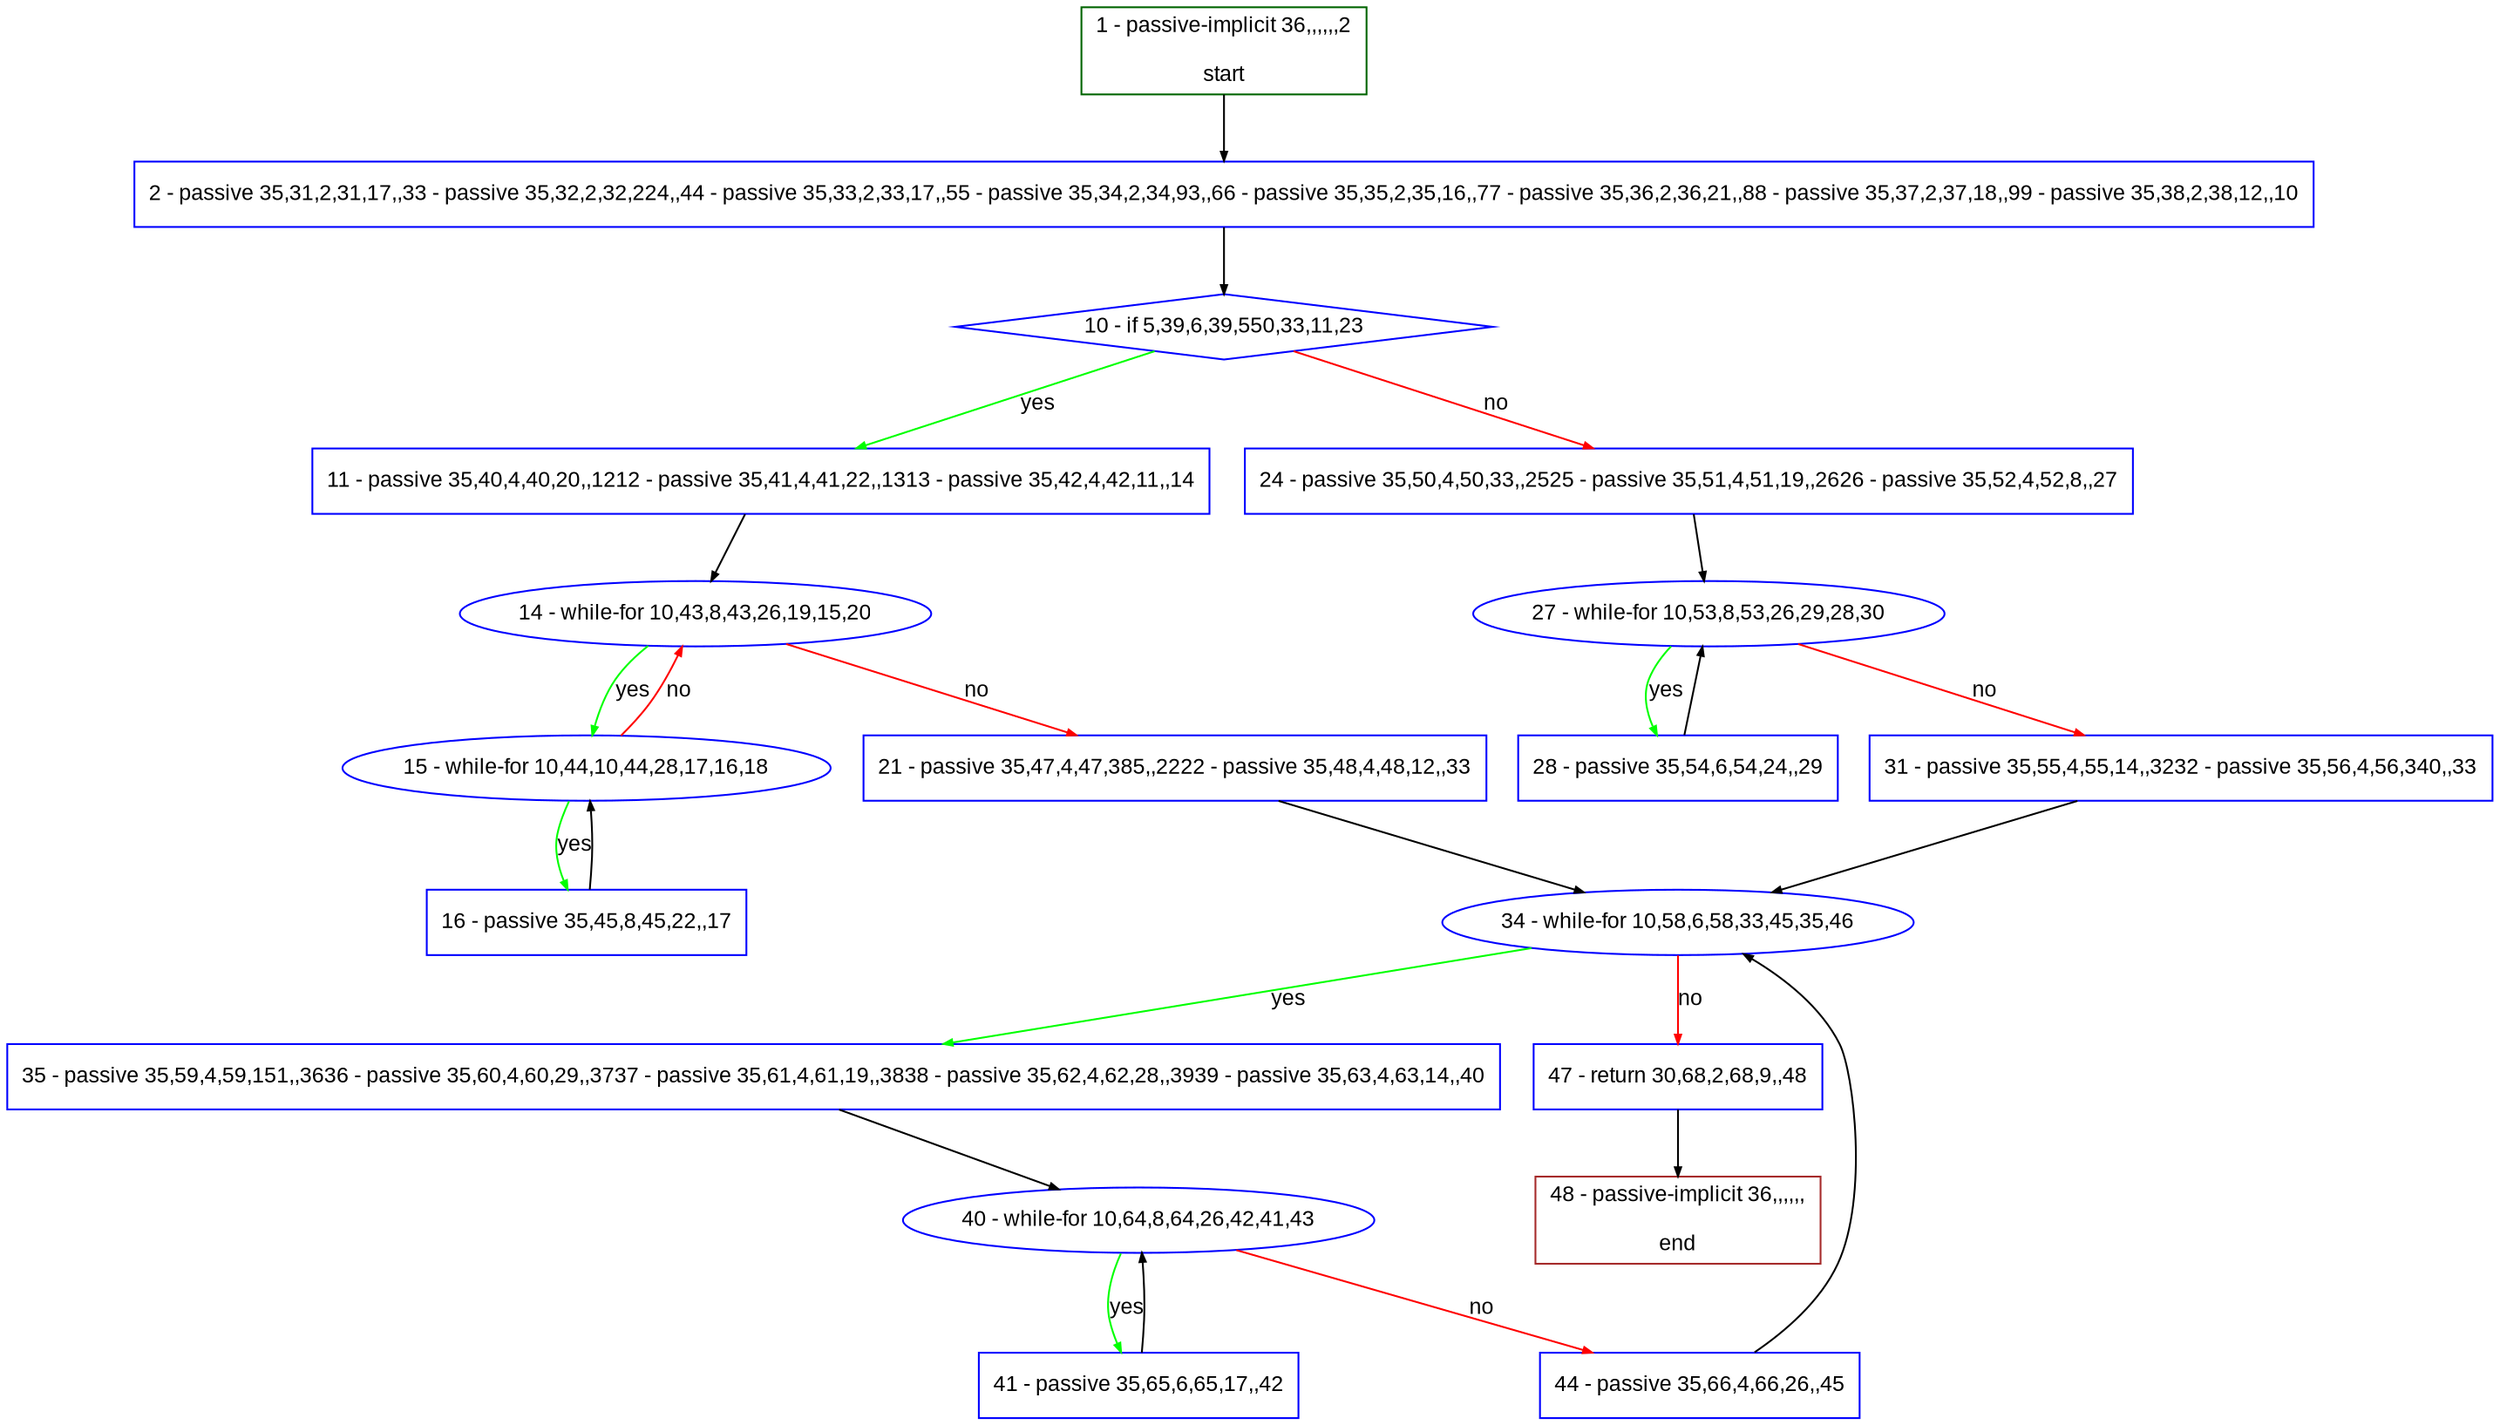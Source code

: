 digraph "" {
  graph [pack="true", label="", fontsize="12", packmode="clust", fontname="Arial", fillcolor="#FFFFCC", bgcolor="white", style="rounded,filled", compound="true"];
  node [node_initialized="no", label="", color="grey", fontsize="12", fillcolor="white", fontname="Arial", style="filled", shape="rectangle", compound="true", fixedsize="false"];
  edge [fontcolor="black", arrowhead="normal", arrowtail="none", arrowsize="0.5", ltail="", label="", color="black", fontsize="12", lhead="", fontname="Arial", dir="forward", compound="true"];
  __N1 [label="2 - passive 35,31,2,31,17,,33 - passive 35,32,2,32,224,,44 - passive 35,33,2,33,17,,55 - passive 35,34,2,34,93,,66 - passive 35,35,2,35,16,,77 - passive 35,36,2,36,21,,88 - passive 35,37,2,37,18,,99 - passive 35,38,2,38,12,,10", color="#0000ff", fillcolor="#ffffff", style="filled", shape="box"];
  __N2 [label="1 - passive-implicit 36,,,,,,2\n\nstart", color="#006400", fillcolor="#ffffff", style="filled", shape="box"];
  __N3 [label="10 - if 5,39,6,39,550,33,11,23", color="#0000ff", fillcolor="#ffffff", style="filled", shape="diamond"];
  __N4 [label="11 - passive 35,40,4,40,20,,1212 - passive 35,41,4,41,22,,1313 - passive 35,42,4,42,11,,14", color="#0000ff", fillcolor="#ffffff", style="filled", shape="box"];
  __N5 [label="24 - passive 35,50,4,50,33,,2525 - passive 35,51,4,51,19,,2626 - passive 35,52,4,52,8,,27", color="#0000ff", fillcolor="#ffffff", style="filled", shape="box"];
  __N6 [label="14 - while-for 10,43,8,43,26,19,15,20", color="#0000ff", fillcolor="#ffffff", style="filled", shape="oval"];
  __N7 [label="15 - while-for 10,44,10,44,28,17,16,18", color="#0000ff", fillcolor="#ffffff", style="filled", shape="oval"];
  __N8 [label="21 - passive 35,47,4,47,385,,2222 - passive 35,48,4,48,12,,33", color="#0000ff", fillcolor="#ffffff", style="filled", shape="box"];
  __N9 [label="16 - passive 35,45,8,45,22,,17", color="#0000ff", fillcolor="#ffffff", style="filled", shape="box"];
  __N10 [label="34 - while-for 10,58,6,58,33,45,35,46", color="#0000ff", fillcolor="#ffffff", style="filled", shape="oval"];
  __N11 [label="27 - while-for 10,53,8,53,26,29,28,30", color="#0000ff", fillcolor="#ffffff", style="filled", shape="oval"];
  __N12 [label="28 - passive 35,54,6,54,24,,29", color="#0000ff", fillcolor="#ffffff", style="filled", shape="box"];
  __N13 [label="31 - passive 35,55,4,55,14,,3232 - passive 35,56,4,56,340,,33", color="#0000ff", fillcolor="#ffffff", style="filled", shape="box"];
  __N14 [label="35 - passive 35,59,4,59,151,,3636 - passive 35,60,4,60,29,,3737 - passive 35,61,4,61,19,,3838 - passive 35,62,4,62,28,,3939 - passive 35,63,4,63,14,,40", color="#0000ff", fillcolor="#ffffff", style="filled", shape="box"];
  __N15 [label="47 - return 30,68,2,68,9,,48", color="#0000ff", fillcolor="#ffffff", style="filled", shape="box"];
  __N16 [label="40 - while-for 10,64,8,64,26,42,41,43", color="#0000ff", fillcolor="#ffffff", style="filled", shape="oval"];
  __N17 [label="41 - passive 35,65,6,65,17,,42", color="#0000ff", fillcolor="#ffffff", style="filled", shape="box"];
  __N18 [label="44 - passive 35,66,4,66,26,,45", color="#0000ff", fillcolor="#ffffff", style="filled", shape="box"];
  __N19 [label="48 - passive-implicit 36,,,,,,\n\nend", color="#a52a2a", fillcolor="#ffffff", style="filled", shape="box"];
  __N2 -> __N1 [arrowhead="normal", arrowtail="none", color="#000000", label="", dir="forward"];
  __N1 -> __N3 [arrowhead="normal", arrowtail="none", color="#000000", label="", dir="forward"];
  __N3 -> __N4 [arrowhead="normal", arrowtail="none", color="#00ff00", label="yes", dir="forward"];
  __N3 -> __N5 [arrowhead="normal", arrowtail="none", color="#ff0000", label="no", dir="forward"];
  __N4 -> __N6 [arrowhead="normal", arrowtail="none", color="#000000", label="", dir="forward"];
  __N6 -> __N7 [arrowhead="normal", arrowtail="none", color="#00ff00", label="yes", dir="forward"];
  __N7 -> __N6 [arrowhead="normal", arrowtail="none", color="#ff0000", label="no", dir="forward"];
  __N6 -> __N8 [arrowhead="normal", arrowtail="none", color="#ff0000", label="no", dir="forward"];
  __N7 -> __N9 [arrowhead="normal", arrowtail="none", color="#00ff00", label="yes", dir="forward"];
  __N9 -> __N7 [arrowhead="normal", arrowtail="none", color="#000000", label="", dir="forward"];
  __N8 -> __N10 [arrowhead="normal", arrowtail="none", color="#000000", label="", dir="forward"];
  __N5 -> __N11 [arrowhead="normal", arrowtail="none", color="#000000", label="", dir="forward"];
  __N11 -> __N12 [arrowhead="normal", arrowtail="none", color="#00ff00", label="yes", dir="forward"];
  __N12 -> __N11 [arrowhead="normal", arrowtail="none", color="#000000", label="", dir="forward"];
  __N11 -> __N13 [arrowhead="normal", arrowtail="none", color="#ff0000", label="no", dir="forward"];
  __N13 -> __N10 [arrowhead="normal", arrowtail="none", color="#000000", label="", dir="forward"];
  __N10 -> __N14 [arrowhead="normal", arrowtail="none", color="#00ff00", label="yes", dir="forward"];
  __N10 -> __N15 [arrowhead="normal", arrowtail="none", color="#ff0000", label="no", dir="forward"];
  __N14 -> __N16 [arrowhead="normal", arrowtail="none", color="#000000", label="", dir="forward"];
  __N16 -> __N17 [arrowhead="normal", arrowtail="none", color="#00ff00", label="yes", dir="forward"];
  __N17 -> __N16 [arrowhead="normal", arrowtail="none", color="#000000", label="", dir="forward"];
  __N16 -> __N18 [arrowhead="normal", arrowtail="none", color="#ff0000", label="no", dir="forward"];
  __N18 -> __N10 [arrowhead="normal", arrowtail="none", color="#000000", label="", dir="forward"];
  __N15 -> __N19 [arrowhead="normal", arrowtail="none", color="#000000", label="", dir="forward"];
}
